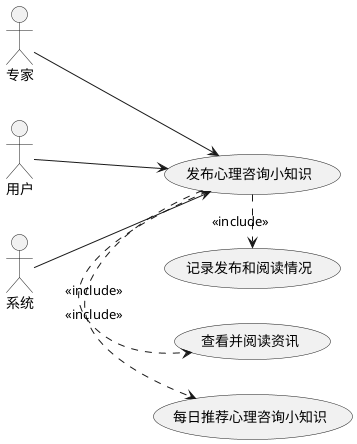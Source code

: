 @startuml
left to right direction
actor 专家
actor 用户
actor 系统

usecase (发布心理咨询小知识) as UC
usecase (每日推荐心理咨询小知识) as UC1
usecase (查看并阅读资讯) as UC2
usecase (记录发布和阅读情况) as UC3

专家 --> UC
用户 --> UC
系统 --> UC

UC .> UC1 : <<include>>
UC .> UC2 : <<include>>
UC .> UC3 : <<include>>
@enduml